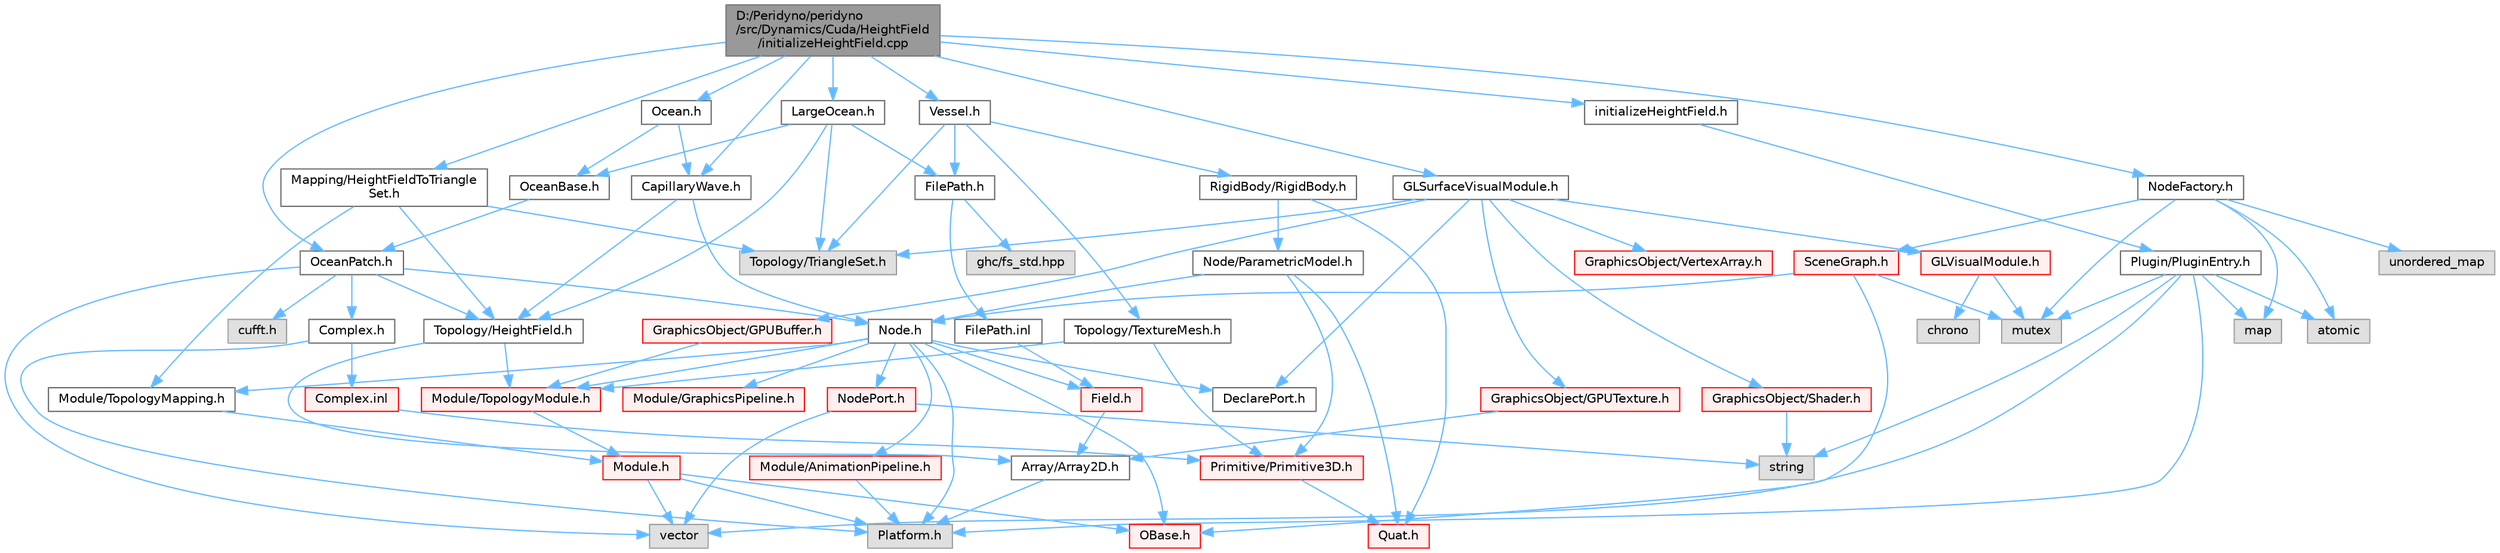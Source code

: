 digraph "D:/Peridyno/peridyno/src/Dynamics/Cuda/HeightField/initializeHeightField.cpp"
{
 // LATEX_PDF_SIZE
  bgcolor="transparent";
  edge [fontname=Helvetica,fontsize=10,labelfontname=Helvetica,labelfontsize=10];
  node [fontname=Helvetica,fontsize=10,shape=box,height=0.2,width=0.4];
  Node1 [id="Node000001",label="D:/Peridyno/peridyno\l/src/Dynamics/Cuda/HeightField\l/initializeHeightField.cpp",height=0.2,width=0.4,color="gray40", fillcolor="grey60", style="filled", fontcolor="black",tooltip=" "];
  Node1 -> Node2 [id="edge1_Node000001_Node000002",color="steelblue1",style="solid",tooltip=" "];
  Node2 [id="Node000002",label="initializeHeightField.h",height=0.2,width=0.4,color="grey40", fillcolor="white", style="filled",URL="$initialize_height_field_8h.html",tooltip=" "];
  Node2 -> Node3 [id="edge2_Node000002_Node000003",color="steelblue1",style="solid",tooltip=" "];
  Node3 [id="Node000003",label="Plugin/PluginEntry.h",height=0.2,width=0.4,color="grey40", fillcolor="white", style="filled",URL="$_plugin_entry_8h.html",tooltip=" "];
  Node3 -> Node4 [id="edge3_Node000003_Node000004",color="steelblue1",style="solid",tooltip=" "];
  Node4 [id="Node000004",label="string",height=0.2,width=0.4,color="grey60", fillcolor="#E0E0E0", style="filled",tooltip=" "];
  Node3 -> Node5 [id="edge4_Node000003_Node000005",color="steelblue1",style="solid",tooltip=" "];
  Node5 [id="Node000005",label="map",height=0.2,width=0.4,color="grey60", fillcolor="#E0E0E0", style="filled",tooltip=" "];
  Node3 -> Node6 [id="edge5_Node000003_Node000006",color="steelblue1",style="solid",tooltip=" "];
  Node6 [id="Node000006",label="vector",height=0.2,width=0.4,color="grey60", fillcolor="#E0E0E0", style="filled",tooltip=" "];
  Node3 -> Node7 [id="edge6_Node000003_Node000007",color="steelblue1",style="solid",tooltip=" "];
  Node7 [id="Node000007",label="atomic",height=0.2,width=0.4,color="grey60", fillcolor="#E0E0E0", style="filled",tooltip=" "];
  Node3 -> Node8 [id="edge7_Node000003_Node000008",color="steelblue1",style="solid",tooltip=" "];
  Node8 [id="Node000008",label="mutex",height=0.2,width=0.4,color="grey60", fillcolor="#E0E0E0", style="filled",tooltip=" "];
  Node3 -> Node9 [id="edge8_Node000003_Node000009",color="steelblue1",style="solid",tooltip=" "];
  Node9 [id="Node000009",label="Platform.h",height=0.2,width=0.4,color="grey60", fillcolor="#E0E0E0", style="filled",tooltip=" "];
  Node1 -> Node10 [id="edge9_Node000001_Node000010",color="steelblue1",style="solid",tooltip=" "];
  Node10 [id="Node000010",label="Ocean.h",height=0.2,width=0.4,color="grey40", fillcolor="white", style="filled",URL="$_ocean_8h.html",tooltip=" "];
  Node10 -> Node11 [id="edge10_Node000010_Node000011",color="steelblue1",style="solid",tooltip=" "];
  Node11 [id="Node000011",label="OceanBase.h",height=0.2,width=0.4,color="grey40", fillcolor="white", style="filled",URL="$_ocean_base_8h.html",tooltip=" "];
  Node11 -> Node12 [id="edge11_Node000011_Node000012",color="steelblue1",style="solid",tooltip=" "];
  Node12 [id="Node000012",label="OceanPatch.h",height=0.2,width=0.4,color="grey40", fillcolor="white", style="filled",URL="$_ocean_patch_8h.html",tooltip=" "];
  Node12 -> Node13 [id="edge12_Node000012_Node000013",color="steelblue1",style="solid",tooltip=" "];
  Node13 [id="Node000013",label="cufft.h",height=0.2,width=0.4,color="grey60", fillcolor="#E0E0E0", style="filled",tooltip=" "];
  Node12 -> Node6 [id="edge13_Node000012_Node000006",color="steelblue1",style="solid",tooltip=" "];
  Node12 -> Node14 [id="edge14_Node000012_Node000014",color="steelblue1",style="solid",tooltip=" "];
  Node14 [id="Node000014",label="Node.h",height=0.2,width=0.4,color="grey40", fillcolor="white", style="filled",URL="$_node_8h.html",tooltip=" "];
  Node14 -> Node15 [id="edge15_Node000014_Node000015",color="steelblue1",style="solid",tooltip=" "];
  Node15 [id="Node000015",label="OBase.h",height=0.2,width=0.4,color="red", fillcolor="#FFF0F0", style="filled",URL="$_o_base_8h.html",tooltip=" "];
  Node14 -> Node23 [id="edge16_Node000014_Node000023",color="steelblue1",style="solid",tooltip=" "];
  Node23 [id="Node000023",label="Field.h",height=0.2,width=0.4,color="red", fillcolor="#FFF0F0", style="filled",URL="$_field_8h.html",tooltip=" "];
  Node23 -> Node31 [id="edge17_Node000023_Node000031",color="steelblue1",style="solid",tooltip=" "];
  Node31 [id="Node000031",label="Array/Array2D.h",height=0.2,width=0.4,color="grey40", fillcolor="white", style="filled",URL="$_array2_d_8h.html",tooltip=" "];
  Node31 -> Node9 [id="edge18_Node000031_Node000009",color="steelblue1",style="solid",tooltip=" "];
  Node14 -> Node9 [id="edge19_Node000014_Node000009",color="steelblue1",style="solid",tooltip=" "];
  Node14 -> Node75 [id="edge20_Node000014_Node000075",color="steelblue1",style="solid",tooltip=" "];
  Node75 [id="Node000075",label="DeclarePort.h",height=0.2,width=0.4,color="grey40", fillcolor="white", style="filled",URL="$_declare_port_8h.html",tooltip=" "];
  Node14 -> Node76 [id="edge21_Node000014_Node000076",color="steelblue1",style="solid",tooltip=" "];
  Node76 [id="Node000076",label="NodePort.h",height=0.2,width=0.4,color="red", fillcolor="#FFF0F0", style="filled",URL="$_node_port_8h.html",tooltip=" "];
  Node76 -> Node4 [id="edge22_Node000076_Node000004",color="steelblue1",style="solid",tooltip=" "];
  Node76 -> Node6 [id="edge23_Node000076_Node000006",color="steelblue1",style="solid",tooltip=" "];
  Node14 -> Node77 [id="edge24_Node000014_Node000077",color="steelblue1",style="solid",tooltip=" "];
  Node77 [id="Node000077",label="Module/TopologyModule.h",height=0.2,width=0.4,color="red", fillcolor="#FFF0F0", style="filled",URL="$_topology_module_8h.html",tooltip=" "];
  Node77 -> Node78 [id="edge25_Node000077_Node000078",color="steelblue1",style="solid",tooltip=" "];
  Node78 [id="Node000078",label="Module.h",height=0.2,width=0.4,color="red", fillcolor="#FFF0F0", style="filled",URL="$_module_8h.html",tooltip=" "];
  Node78 -> Node9 [id="edge26_Node000078_Node000009",color="steelblue1",style="solid",tooltip=" "];
  Node78 -> Node6 [id="edge27_Node000078_Node000006",color="steelblue1",style="solid",tooltip=" "];
  Node78 -> Node15 [id="edge28_Node000078_Node000015",color="steelblue1",style="solid",tooltip=" "];
  Node14 -> Node97 [id="edge29_Node000014_Node000097",color="steelblue1",style="solid",tooltip=" "];
  Node97 [id="Node000097",label="Module/TopologyMapping.h",height=0.2,width=0.4,color="grey40", fillcolor="white", style="filled",URL="$_topology_mapping_8h.html",tooltip=" "];
  Node97 -> Node78 [id="edge30_Node000097_Node000078",color="steelblue1",style="solid",tooltip=" "];
  Node14 -> Node98 [id="edge31_Node000014_Node000098",color="steelblue1",style="solid",tooltip=" "];
  Node98 [id="Node000098",label="Module/AnimationPipeline.h",height=0.2,width=0.4,color="red", fillcolor="#FFF0F0", style="filled",URL="$_animation_pipeline_8h.html",tooltip=" "];
  Node98 -> Node9 [id="edge32_Node000098_Node000009",color="steelblue1",style="solid",tooltip=" "];
  Node14 -> Node100 [id="edge33_Node000014_Node000100",color="steelblue1",style="solid",tooltip=" "];
  Node100 [id="Node000100",label="Module/GraphicsPipeline.h",height=0.2,width=0.4,color="red", fillcolor="#FFF0F0", style="filled",URL="$_graphics_pipeline_8h.html",tooltip=" "];
  Node12 -> Node101 [id="edge34_Node000012_Node000101",color="steelblue1",style="solid",tooltip=" "];
  Node101 [id="Node000101",label="Complex.h",height=0.2,width=0.4,color="grey40", fillcolor="white", style="filled",URL="$_complex_8h.html",tooltip=" "];
  Node101 -> Node9 [id="edge35_Node000101_Node000009",color="steelblue1",style="solid",tooltip=" "];
  Node101 -> Node102 [id="edge36_Node000101_Node000102",color="steelblue1",style="solid",tooltip=" "];
  Node102 [id="Node000102",label="Complex.inl",height=0.2,width=0.4,color="red", fillcolor="#FFF0F0", style="filled",URL="$_complex_8inl.html",tooltip=" "];
  Node102 -> Node103 [id="edge37_Node000102_Node000103",color="steelblue1",style="solid",tooltip=" "];
  Node103 [id="Node000103",label="Primitive/Primitive3D.h",height=0.2,width=0.4,color="red", fillcolor="#FFF0F0", style="filled",URL="$_primitive3_d_8h.html",tooltip=" "];
  Node103 -> Node69 [id="edge38_Node000103_Node000069",color="steelblue1",style="solid",tooltip=" "];
  Node69 [id="Node000069",label="Quat.h",height=0.2,width=0.4,color="red", fillcolor="#FFF0F0", style="filled",URL="$_quat_8h.html",tooltip="Implementation of quaternion."];
  Node12 -> Node107 [id="edge39_Node000012_Node000107",color="steelblue1",style="solid",tooltip=" "];
  Node107 [id="Node000107",label="Topology/HeightField.h",height=0.2,width=0.4,color="grey40", fillcolor="white", style="filled",URL="$_height_field_8h.html",tooltip=" "];
  Node107 -> Node77 [id="edge40_Node000107_Node000077",color="steelblue1",style="solid",tooltip=" "];
  Node107 -> Node31 [id="edge41_Node000107_Node000031",color="steelblue1",style="solid",tooltip=" "];
  Node10 -> Node108 [id="edge42_Node000010_Node000108",color="steelblue1",style="solid",tooltip=" "];
  Node108 [id="Node000108",label="CapillaryWave.h",height=0.2,width=0.4,color="grey40", fillcolor="white", style="filled",URL="$_capillary_wave_8h.html",tooltip=" "];
  Node108 -> Node14 [id="edge43_Node000108_Node000014",color="steelblue1",style="solid",tooltip=" "];
  Node108 -> Node107 [id="edge44_Node000108_Node000107",color="steelblue1",style="solid",tooltip=" "];
  Node1 -> Node108 [id="edge45_Node000001_Node000108",color="steelblue1",style="solid",tooltip=" "];
  Node1 -> Node109 [id="edge46_Node000001_Node000109",color="steelblue1",style="solid",tooltip=" "];
  Node109 [id="Node000109",label="LargeOcean.h",height=0.2,width=0.4,color="grey40", fillcolor="white", style="filled",URL="$_large_ocean_8h.html",tooltip=" "];
  Node109 -> Node11 [id="edge47_Node000109_Node000011",color="steelblue1",style="solid",tooltip=" "];
  Node109 -> Node110 [id="edge48_Node000109_Node000110",color="steelblue1",style="solid",tooltip=" "];
  Node110 [id="Node000110",label="FilePath.h",height=0.2,width=0.4,color="grey40", fillcolor="white", style="filled",URL="$_file_path_8h.html",tooltip=" "];
  Node110 -> Node111 [id="edge49_Node000110_Node000111",color="steelblue1",style="solid",tooltip=" "];
  Node111 [id="Node000111",label="ghc/fs_std.hpp",height=0.2,width=0.4,color="grey60", fillcolor="#E0E0E0", style="filled",tooltip=" "];
  Node110 -> Node112 [id="edge50_Node000110_Node000112",color="steelblue1",style="solid",tooltip=" "];
  Node112 [id="Node000112",label="FilePath.inl",height=0.2,width=0.4,color="grey40", fillcolor="white", style="filled",URL="$_file_path_8inl.html",tooltip=" "];
  Node112 -> Node23 [id="edge51_Node000112_Node000023",color="steelblue1",style="solid",tooltip=" "];
  Node109 -> Node113 [id="edge52_Node000109_Node000113",color="steelblue1",style="solid",tooltip=" "];
  Node113 [id="Node000113",label="Topology/TriangleSet.h",height=0.2,width=0.4,color="grey60", fillcolor="#E0E0E0", style="filled",tooltip=" "];
  Node109 -> Node107 [id="edge53_Node000109_Node000107",color="steelblue1",style="solid",tooltip=" "];
  Node1 -> Node12 [id="edge54_Node000001_Node000012",color="steelblue1",style="solid",tooltip=" "];
  Node1 -> Node114 [id="edge55_Node000001_Node000114",color="steelblue1",style="solid",tooltip=" "];
  Node114 [id="Node000114",label="Vessel.h",height=0.2,width=0.4,color="grey40", fillcolor="white", style="filled",URL="$_vessel_8h.html",tooltip=" "];
  Node114 -> Node115 [id="edge56_Node000114_Node000115",color="steelblue1",style="solid",tooltip=" "];
  Node115 [id="Node000115",label="RigidBody/RigidBody.h",height=0.2,width=0.4,color="grey40", fillcolor="white", style="filled",URL="$_rigid_body_8h.html",tooltip=" "];
  Node115 -> Node116 [id="edge57_Node000115_Node000116",color="steelblue1",style="solid",tooltip=" "];
  Node116 [id="Node000116",label="Node/ParametricModel.h",height=0.2,width=0.4,color="grey40", fillcolor="white", style="filled",URL="$_parametric_model_8h.html",tooltip=" "];
  Node116 -> Node14 [id="edge58_Node000116_Node000014",color="steelblue1",style="solid",tooltip=" "];
  Node116 -> Node69 [id="edge59_Node000116_Node000069",color="steelblue1",style="solid",tooltip=" "];
  Node116 -> Node103 [id="edge60_Node000116_Node000103",color="steelblue1",style="solid",tooltip=" "];
  Node115 -> Node69 [id="edge61_Node000115_Node000069",color="steelblue1",style="solid",tooltip=" "];
  Node114 -> Node113 [id="edge62_Node000114_Node000113",color="steelblue1",style="solid",tooltip=" "];
  Node114 -> Node110 [id="edge63_Node000114_Node000110",color="steelblue1",style="solid",tooltip=" "];
  Node114 -> Node117 [id="edge64_Node000114_Node000117",color="steelblue1",style="solid",tooltip=" "];
  Node117 [id="Node000117",label="Topology/TextureMesh.h",height=0.2,width=0.4,color="grey40", fillcolor="white", style="filled",URL="$_texture_mesh_8h.html",tooltip=" "];
  Node117 -> Node77 [id="edge65_Node000117_Node000077",color="steelblue1",style="solid",tooltip=" "];
  Node117 -> Node103 [id="edge66_Node000117_Node000103",color="steelblue1",style="solid",tooltip=" "];
  Node1 -> Node118 [id="edge67_Node000001_Node000118",color="steelblue1",style="solid",tooltip=" "];
  Node118 [id="Node000118",label="Mapping/HeightFieldToTriangle\lSet.h",height=0.2,width=0.4,color="grey40", fillcolor="white", style="filled",URL="$_height_field_to_triangle_set_8h.html",tooltip=" "];
  Node118 -> Node97 [id="edge68_Node000118_Node000097",color="steelblue1",style="solid",tooltip=" "];
  Node118 -> Node107 [id="edge69_Node000118_Node000107",color="steelblue1",style="solid",tooltip=" "];
  Node118 -> Node113 [id="edge70_Node000118_Node000113",color="steelblue1",style="solid",tooltip=" "];
  Node1 -> Node119 [id="edge71_Node000001_Node000119",color="steelblue1",style="solid",tooltip=" "];
  Node119 [id="Node000119",label="GLSurfaceVisualModule.h",height=0.2,width=0.4,color="grey40", fillcolor="white", style="filled",URL="$_g_l_surface_visual_module_8h.html",tooltip=" "];
  Node119 -> Node75 [id="edge72_Node000119_Node000075",color="steelblue1",style="solid",tooltip=" "];
  Node119 -> Node113 [id="edge73_Node000119_Node000113",color="steelblue1",style="solid",tooltip=" "];
  Node119 -> Node120 [id="edge74_Node000119_Node000120",color="steelblue1",style="solid",tooltip=" "];
  Node120 [id="Node000120",label="GLVisualModule.h",height=0.2,width=0.4,color="red", fillcolor="#FFF0F0", style="filled",URL="$_g_l_visual_module_8h.html",tooltip=" "];
  Node120 -> Node121 [id="edge75_Node000120_Node000121",color="steelblue1",style="solid",tooltip=" "];
  Node121 [id="Node000121",label="chrono",height=0.2,width=0.4,color="grey60", fillcolor="#E0E0E0", style="filled",tooltip=" "];
  Node120 -> Node8 [id="edge76_Node000120_Node000008",color="steelblue1",style="solid",tooltip=" "];
  Node119 -> Node125 [id="edge77_Node000119_Node000125",color="steelblue1",style="solid",tooltip=" "];
  Node125 [id="Node000125",label="GraphicsObject/GPUBuffer.h",height=0.2,width=0.4,color="red", fillcolor="#FFF0F0", style="filled",URL="$_g_p_u_buffer_8h.html",tooltip=" "];
  Node125 -> Node77 [id="edge78_Node000125_Node000077",color="steelblue1",style="solid",tooltip=" "];
  Node119 -> Node128 [id="edge79_Node000119_Node000128",color="steelblue1",style="solid",tooltip=" "];
  Node128 [id="Node000128",label="GraphicsObject/GPUTexture.h",height=0.2,width=0.4,color="red", fillcolor="#FFF0F0", style="filled",URL="$_g_p_u_texture_8h.html",tooltip=" "];
  Node128 -> Node31 [id="edge80_Node000128_Node000031",color="steelblue1",style="solid",tooltip=" "];
  Node119 -> Node130 [id="edge81_Node000119_Node000130",color="steelblue1",style="solid",tooltip=" "];
  Node130 [id="Node000130",label="GraphicsObject/VertexArray.h",height=0.2,width=0.4,color="red", fillcolor="#FFF0F0", style="filled",URL="$_vertex_array_8h.html",tooltip=" "];
  Node119 -> Node131 [id="edge82_Node000119_Node000131",color="steelblue1",style="solid",tooltip=" "];
  Node131 [id="Node000131",label="GraphicsObject/Shader.h",height=0.2,width=0.4,color="red", fillcolor="#FFF0F0", style="filled",URL="$_shader_8h.html",tooltip=" "];
  Node131 -> Node4 [id="edge83_Node000131_Node000004",color="steelblue1",style="solid",tooltip=" "];
  Node1 -> Node132 [id="edge84_Node000001_Node000132",color="steelblue1",style="solid",tooltip=" "];
  Node132 [id="Node000132",label="NodeFactory.h",height=0.2,width=0.4,color="grey40", fillcolor="white", style="filled",URL="$_node_factory_8h.html",tooltip=" "];
  Node132 -> Node7 [id="edge85_Node000132_Node000007",color="steelblue1",style="solid",tooltip=" "];
  Node132 -> Node8 [id="edge86_Node000132_Node000008",color="steelblue1",style="solid",tooltip=" "];
  Node132 -> Node5 [id="edge87_Node000132_Node000005",color="steelblue1",style="solid",tooltip=" "];
  Node132 -> Node133 [id="edge88_Node000132_Node000133",color="steelblue1",style="solid",tooltip=" "];
  Node133 [id="Node000133",label="unordered_map",height=0.2,width=0.4,color="grey60", fillcolor="#E0E0E0", style="filled",tooltip=" "];
  Node132 -> Node134 [id="edge89_Node000132_Node000134",color="steelblue1",style="solid",tooltip=" "];
  Node134 [id="Node000134",label="SceneGraph.h",height=0.2,width=0.4,color="red", fillcolor="#FFF0F0", style="filled",URL="$_scene_graph_8h.html",tooltip=" "];
  Node134 -> Node15 [id="edge90_Node000134_Node000015",color="steelblue1",style="solid",tooltip=" "];
  Node134 -> Node14 [id="edge91_Node000134_Node000014",color="steelblue1",style="solid",tooltip=" "];
  Node134 -> Node8 [id="edge92_Node000134_Node000008",color="steelblue1",style="solid",tooltip=" "];
}
